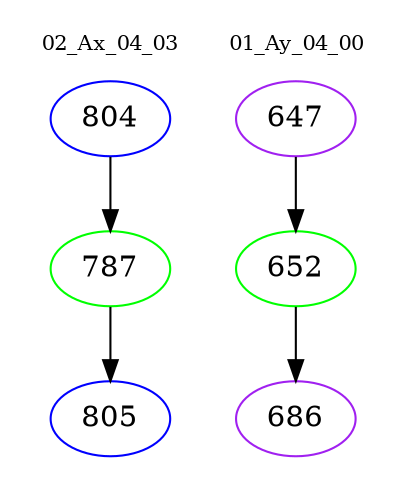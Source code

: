 digraph{
subgraph cluster_0 {
color = white
label = "02_Ax_04_03";
fontsize=10;
T0_804 [label="804", color="blue"]
T0_804 -> T0_787 [color="black"]
T0_787 [label="787", color="green"]
T0_787 -> T0_805 [color="black"]
T0_805 [label="805", color="blue"]
}
subgraph cluster_1 {
color = white
label = "01_Ay_04_00";
fontsize=10;
T1_647 [label="647", color="purple"]
T1_647 -> T1_652 [color="black"]
T1_652 [label="652", color="green"]
T1_652 -> T1_686 [color="black"]
T1_686 [label="686", color="purple"]
}
}
